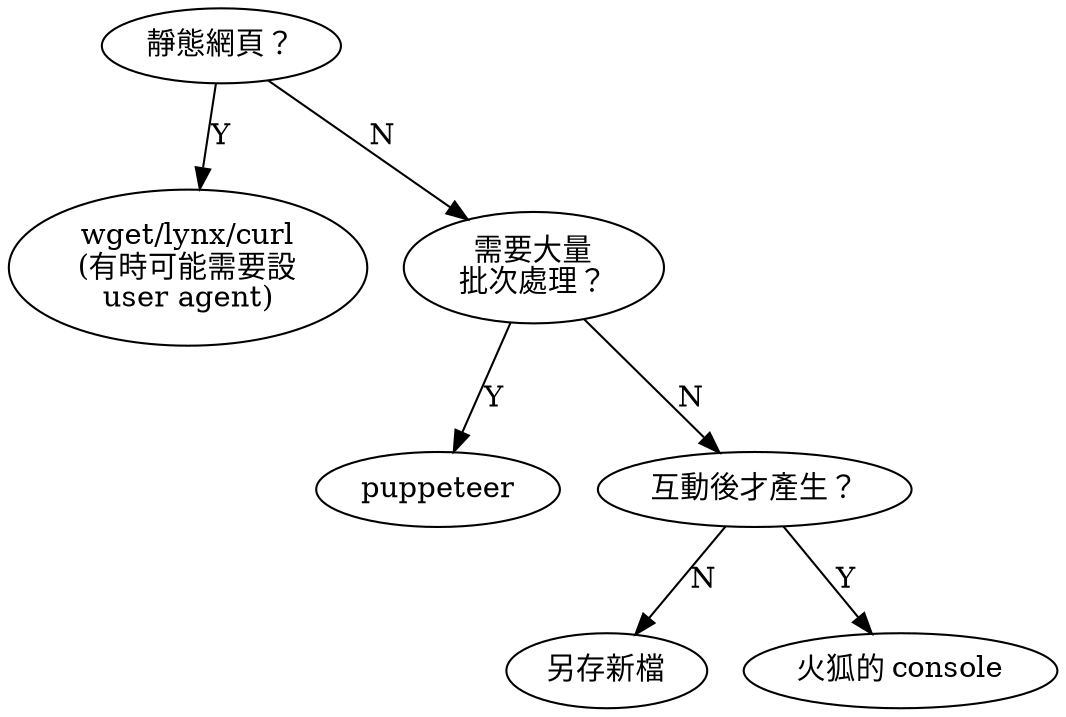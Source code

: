 digraph "如何下載 html 表格？" {

    overlap = scale;

    init [ label="靜態網頁？" ];
    wget [ label="wget/lynx/curl\n(有時可能需要設\nuser agent)" ];
    batch [ label="需要大量\n批次處理？"];
    puppeteer [ label="puppeteer" ];
    interactive [ label="互動後才產生？" ];
    save_as [ label="另存新檔" ];
    console [ label="火狐的 console" ];

    init -> wget [ label="Y" ];
    init -> batch [ label="N" ];
    batch -> puppeteer [ label="Y" ];
    batch -> interactive [ label="N" ];
    interactive -> save_as [ label="N" ];
    interactive -> console [ label="Y" ];
}

